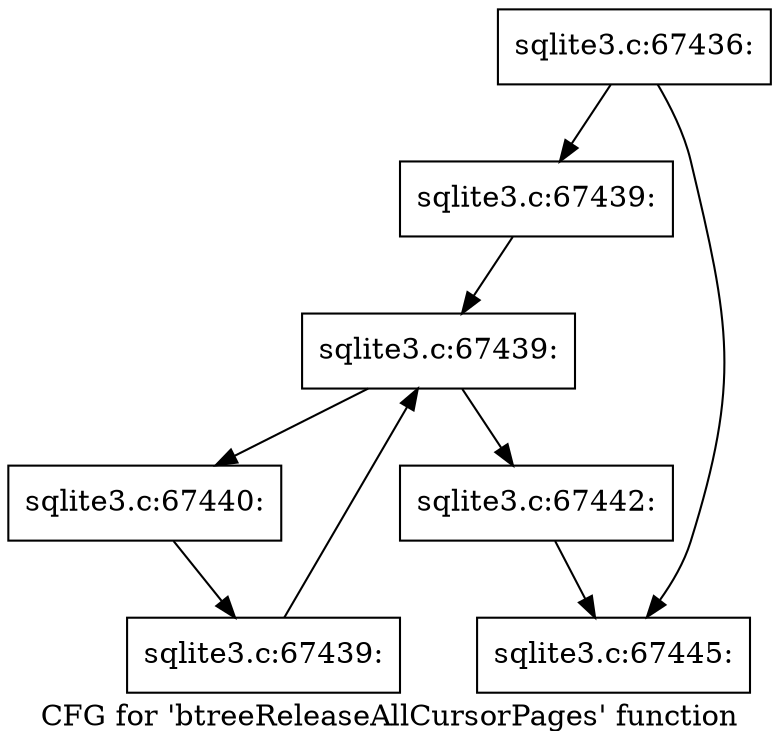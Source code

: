 digraph "CFG for 'btreeReleaseAllCursorPages' function" {
	label="CFG for 'btreeReleaseAllCursorPages' function";

	Node0x55c0f78bdcc0 [shape=record,label="{sqlite3.c:67436:}"];
	Node0x55c0f78bdcc0 -> Node0x55c0f78efda0;
	Node0x55c0f78bdcc0 -> Node0x55c0f78ee800;
	Node0x55c0f78efda0 [shape=record,label="{sqlite3.c:67439:}"];
	Node0x55c0f78efda0 -> Node0x55c0f78f0d80;
	Node0x55c0f78f0d80 [shape=record,label="{sqlite3.c:67439:}"];
	Node0x55c0f78f0d80 -> Node0x55c0f78f0f30;
	Node0x55c0f78f0d80 -> Node0x55c0f78efbd0;
	Node0x55c0f78f0f30 [shape=record,label="{sqlite3.c:67440:}"];
	Node0x55c0f78f0f30 -> Node0x55c0f78f0ea0;
	Node0x55c0f78f0ea0 [shape=record,label="{sqlite3.c:67439:}"];
	Node0x55c0f78f0ea0 -> Node0x55c0f78f0d80;
	Node0x55c0f78efbd0 [shape=record,label="{sqlite3.c:67442:}"];
	Node0x55c0f78efbd0 -> Node0x55c0f78ee800;
	Node0x55c0f78ee800 [shape=record,label="{sqlite3.c:67445:}"];
}

